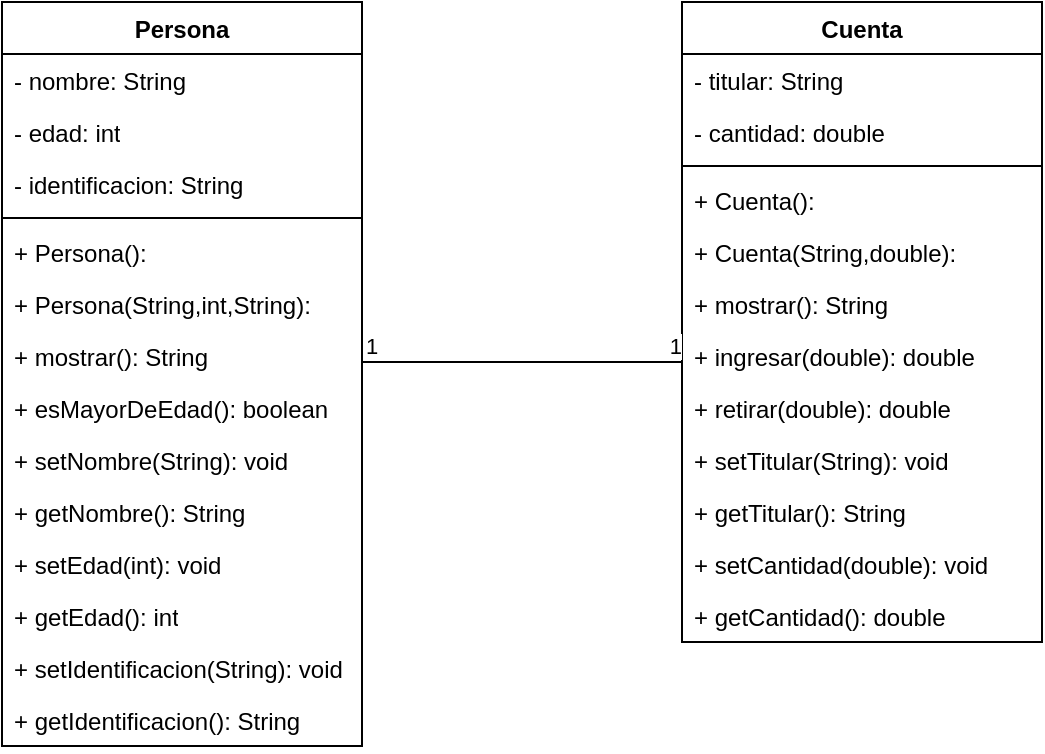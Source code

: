 <mxfile version="21.8.2" type="device">
  <diagram id="C5RBs43oDa-KdzZeNtuy" name="Page-1">
    <mxGraphModel dx="794" dy="424" grid="1" gridSize="10" guides="1" tooltips="1" connect="1" arrows="1" fold="1" page="1" pageScale="1" pageWidth="827" pageHeight="1169" math="0" shadow="0">
      <root>
        <mxCell id="WIyWlLk6GJQsqaUBKTNV-0" />
        <mxCell id="WIyWlLk6GJQsqaUBKTNV-1" parent="WIyWlLk6GJQsqaUBKTNV-0" />
        <mxCell id="hFnYwbMSKEPuxGPHqivt-0" value="Persona" style="swimlane;fontStyle=1;align=center;verticalAlign=top;childLayout=stackLayout;horizontal=1;startSize=26;horizontalStack=0;resizeParent=1;resizeParentMax=0;resizeLast=0;collapsible=1;marginBottom=0;whiteSpace=wrap;html=1;" parent="WIyWlLk6GJQsqaUBKTNV-1" vertex="1">
          <mxGeometry x="150" y="280" width="180" height="372" as="geometry" />
        </mxCell>
        <mxCell id="hFnYwbMSKEPuxGPHqivt-1" value="- nombre: String&lt;br&gt;&lt;br&gt;" style="text;strokeColor=none;fillColor=none;align=left;verticalAlign=top;spacingLeft=4;spacingRight=4;overflow=hidden;rotatable=0;points=[[0,0.5],[1,0.5]];portConstraint=eastwest;whiteSpace=wrap;html=1;" parent="hFnYwbMSKEPuxGPHqivt-0" vertex="1">
          <mxGeometry y="26" width="180" height="26" as="geometry" />
        </mxCell>
        <mxCell id="hFnYwbMSKEPuxGPHqivt-11" value="- edad: int&lt;br&gt;" style="text;strokeColor=none;fillColor=none;align=left;verticalAlign=top;spacingLeft=4;spacingRight=4;overflow=hidden;rotatable=0;points=[[0,0.5],[1,0.5]];portConstraint=eastwest;whiteSpace=wrap;html=1;" parent="hFnYwbMSKEPuxGPHqivt-0" vertex="1">
          <mxGeometry y="52" width="180" height="26" as="geometry" />
        </mxCell>
        <mxCell id="hFnYwbMSKEPuxGPHqivt-12" value="- identificacion: String&lt;br&gt;" style="text;strokeColor=none;fillColor=none;align=left;verticalAlign=top;spacingLeft=4;spacingRight=4;overflow=hidden;rotatable=0;points=[[0,0.5],[1,0.5]];portConstraint=eastwest;whiteSpace=wrap;html=1;" parent="hFnYwbMSKEPuxGPHqivt-0" vertex="1">
          <mxGeometry y="78" width="180" height="26" as="geometry" />
        </mxCell>
        <mxCell id="hFnYwbMSKEPuxGPHqivt-2" value="" style="line;strokeWidth=1;fillColor=none;align=left;verticalAlign=middle;spacingTop=-1;spacingLeft=3;spacingRight=3;rotatable=0;labelPosition=right;points=[];portConstraint=eastwest;strokeColor=inherit;" parent="hFnYwbMSKEPuxGPHqivt-0" vertex="1">
          <mxGeometry y="104" width="180" height="8" as="geometry" />
        </mxCell>
        <mxCell id="hFnYwbMSKEPuxGPHqivt-3" value="+ Persona():&amp;nbsp;" style="text;strokeColor=none;fillColor=none;align=left;verticalAlign=top;spacingLeft=4;spacingRight=4;overflow=hidden;rotatable=0;points=[[0,0.5],[1,0.5]];portConstraint=eastwest;whiteSpace=wrap;html=1;" parent="hFnYwbMSKEPuxGPHqivt-0" vertex="1">
          <mxGeometry y="112" width="180" height="26" as="geometry" />
        </mxCell>
        <mxCell id="hFnYwbMSKEPuxGPHqivt-22" value="+ Persona(String,int,String):&amp;nbsp;" style="text;strokeColor=none;fillColor=none;align=left;verticalAlign=top;spacingLeft=4;spacingRight=4;overflow=hidden;rotatable=0;points=[[0,0.5],[1,0.5]];portConstraint=eastwest;whiteSpace=wrap;html=1;" parent="hFnYwbMSKEPuxGPHqivt-0" vertex="1">
          <mxGeometry y="138" width="180" height="26" as="geometry" />
        </mxCell>
        <mxCell id="hFnYwbMSKEPuxGPHqivt-21" value="+ mostrar(): String" style="text;strokeColor=none;fillColor=none;align=left;verticalAlign=top;spacingLeft=4;spacingRight=4;overflow=hidden;rotatable=0;points=[[0,0.5],[1,0.5]];portConstraint=eastwest;whiteSpace=wrap;html=1;" parent="hFnYwbMSKEPuxGPHqivt-0" vertex="1">
          <mxGeometry y="164" width="180" height="26" as="geometry" />
        </mxCell>
        <mxCell id="hFnYwbMSKEPuxGPHqivt-13" value="+ esMayorDeEdad():&amp;nbsp;boolean" style="text;strokeColor=none;fillColor=none;align=left;verticalAlign=top;spacingLeft=4;spacingRight=4;overflow=hidden;rotatable=0;points=[[0,0.5],[1,0.5]];portConstraint=eastwest;whiteSpace=wrap;html=1;" parent="hFnYwbMSKEPuxGPHqivt-0" vertex="1">
          <mxGeometry y="190" width="180" height="26" as="geometry" />
        </mxCell>
        <mxCell id="hFnYwbMSKEPuxGPHqivt-14" value="+&amp;nbsp;setNombre(String): void" style="text;strokeColor=none;fillColor=none;align=left;verticalAlign=top;spacingLeft=4;spacingRight=4;overflow=hidden;rotatable=0;points=[[0,0.5],[1,0.5]];portConstraint=eastwest;whiteSpace=wrap;html=1;" parent="hFnYwbMSKEPuxGPHqivt-0" vertex="1">
          <mxGeometry y="216" width="180" height="26" as="geometry" />
        </mxCell>
        <mxCell id="hFnYwbMSKEPuxGPHqivt-15" value="+&amp;nbsp;getNombre&lt;span style=&quot;background-color: initial;&quot;&gt;():&amp;nbsp;&lt;/span&gt;String" style="text;strokeColor=none;fillColor=none;align=left;verticalAlign=top;spacingLeft=4;spacingRight=4;overflow=hidden;rotatable=0;points=[[0,0.5],[1,0.5]];portConstraint=eastwest;whiteSpace=wrap;html=1;" parent="hFnYwbMSKEPuxGPHqivt-0" vertex="1">
          <mxGeometry y="242" width="180" height="26" as="geometry" />
        </mxCell>
        <mxCell id="hFnYwbMSKEPuxGPHqivt-17" value="+&amp;nbsp;setEdad&lt;span style=&quot;background-color: initial;&quot;&gt;(int):&amp;nbsp;&lt;/span&gt;&lt;span style=&quot;background-color: initial;&quot;&gt;void&lt;/span&gt;" style="text;strokeColor=none;fillColor=none;align=left;verticalAlign=top;spacingLeft=4;spacingRight=4;overflow=hidden;rotatable=0;points=[[0,0.5],[1,0.5]];portConstraint=eastwest;whiteSpace=wrap;html=1;" parent="hFnYwbMSKEPuxGPHqivt-0" vertex="1">
          <mxGeometry y="268" width="180" height="26" as="geometry" />
        </mxCell>
        <mxCell id="hFnYwbMSKEPuxGPHqivt-18" value="+&amp;nbsp;getEdad&lt;span style=&quot;background-color: initial;&quot;&gt;(): int&lt;/span&gt;" style="text;strokeColor=none;fillColor=none;align=left;verticalAlign=top;spacingLeft=4;spacingRight=4;overflow=hidden;rotatable=0;points=[[0,0.5],[1,0.5]];portConstraint=eastwest;whiteSpace=wrap;html=1;" parent="hFnYwbMSKEPuxGPHqivt-0" vertex="1">
          <mxGeometry y="294" width="180" height="26" as="geometry" />
        </mxCell>
        <mxCell id="hFnYwbMSKEPuxGPHqivt-19" value="+&amp;nbsp;setIdentificacion&lt;span style=&quot;background-color: initial;&quot;&gt;(String): void&lt;/span&gt;" style="text;strokeColor=none;fillColor=none;align=left;verticalAlign=top;spacingLeft=4;spacingRight=4;overflow=hidden;rotatable=0;points=[[0,0.5],[1,0.5]];portConstraint=eastwest;whiteSpace=wrap;html=1;" parent="hFnYwbMSKEPuxGPHqivt-0" vertex="1">
          <mxGeometry y="320" width="180" height="26" as="geometry" />
        </mxCell>
        <mxCell id="hFnYwbMSKEPuxGPHqivt-20" value="+&amp;nbsp;getIdentificacion&lt;span style=&quot;background-color: initial;&quot;&gt;():&amp;nbsp;&lt;/span&gt;String" style="text;strokeColor=none;fillColor=none;align=left;verticalAlign=top;spacingLeft=4;spacingRight=4;overflow=hidden;rotatable=0;points=[[0,0.5],[1,0.5]];portConstraint=eastwest;whiteSpace=wrap;html=1;" parent="hFnYwbMSKEPuxGPHqivt-0" vertex="1">
          <mxGeometry y="346" width="180" height="26" as="geometry" />
        </mxCell>
        <mxCell id="Rw7XC9NeXHI89EkEdVCT-0" value="Cuenta" style="swimlane;fontStyle=1;align=center;verticalAlign=top;childLayout=stackLayout;horizontal=1;startSize=26;horizontalStack=0;resizeParent=1;resizeParentMax=0;resizeLast=0;collapsible=1;marginBottom=0;whiteSpace=wrap;html=1;" vertex="1" parent="WIyWlLk6GJQsqaUBKTNV-1">
          <mxGeometry x="490" y="280" width="180" height="320" as="geometry" />
        </mxCell>
        <mxCell id="Rw7XC9NeXHI89EkEdVCT-1" value="- titular: String&lt;br&gt;" style="text;strokeColor=none;fillColor=none;align=left;verticalAlign=top;spacingLeft=4;spacingRight=4;overflow=hidden;rotatable=0;points=[[0,0.5],[1,0.5]];portConstraint=eastwest;whiteSpace=wrap;html=1;" vertex="1" parent="Rw7XC9NeXHI89EkEdVCT-0">
          <mxGeometry y="26" width="180" height="26" as="geometry" />
        </mxCell>
        <mxCell id="Rw7XC9NeXHI89EkEdVCT-2" value="- cantidad: double" style="text;strokeColor=none;fillColor=none;align=left;verticalAlign=top;spacingLeft=4;spacingRight=4;overflow=hidden;rotatable=0;points=[[0,0.5],[1,0.5]];portConstraint=eastwest;whiteSpace=wrap;html=1;" vertex="1" parent="Rw7XC9NeXHI89EkEdVCT-0">
          <mxGeometry y="52" width="180" height="26" as="geometry" />
        </mxCell>
        <mxCell id="Rw7XC9NeXHI89EkEdVCT-4" value="" style="line;strokeWidth=1;fillColor=none;align=left;verticalAlign=middle;spacingTop=-1;spacingLeft=3;spacingRight=3;rotatable=0;labelPosition=right;points=[];portConstraint=eastwest;strokeColor=inherit;" vertex="1" parent="Rw7XC9NeXHI89EkEdVCT-0">
          <mxGeometry y="78" width="180" height="8" as="geometry" />
        </mxCell>
        <mxCell id="Rw7XC9NeXHI89EkEdVCT-5" value="+ Cuenta():&amp;nbsp;" style="text;strokeColor=none;fillColor=none;align=left;verticalAlign=top;spacingLeft=4;spacingRight=4;overflow=hidden;rotatable=0;points=[[0,0.5],[1,0.5]];portConstraint=eastwest;whiteSpace=wrap;html=1;" vertex="1" parent="Rw7XC9NeXHI89EkEdVCT-0">
          <mxGeometry y="86" width="180" height="26" as="geometry" />
        </mxCell>
        <mxCell id="Rw7XC9NeXHI89EkEdVCT-6" value="+ Cuenta(String,double):&amp;nbsp;" style="text;strokeColor=none;fillColor=none;align=left;verticalAlign=top;spacingLeft=4;spacingRight=4;overflow=hidden;rotatable=0;points=[[0,0.5],[1,0.5]];portConstraint=eastwest;whiteSpace=wrap;html=1;" vertex="1" parent="Rw7XC9NeXHI89EkEdVCT-0">
          <mxGeometry y="112" width="180" height="26" as="geometry" />
        </mxCell>
        <mxCell id="Rw7XC9NeXHI89EkEdVCT-7" value="+ mostrar(): String" style="text;strokeColor=none;fillColor=none;align=left;verticalAlign=top;spacingLeft=4;spacingRight=4;overflow=hidden;rotatable=0;points=[[0,0.5],[1,0.5]];portConstraint=eastwest;whiteSpace=wrap;html=1;" vertex="1" parent="Rw7XC9NeXHI89EkEdVCT-0">
          <mxGeometry y="138" width="180" height="26" as="geometry" />
        </mxCell>
        <mxCell id="Rw7XC9NeXHI89EkEdVCT-8" value="+ ingresar(double):&amp;nbsp;double" style="text;strokeColor=none;fillColor=none;align=left;verticalAlign=top;spacingLeft=4;spacingRight=4;overflow=hidden;rotatable=0;points=[[0,0.5],[1,0.5]];portConstraint=eastwest;whiteSpace=wrap;html=1;" vertex="1" parent="Rw7XC9NeXHI89EkEdVCT-0">
          <mxGeometry y="164" width="180" height="26" as="geometry" />
        </mxCell>
        <mxCell id="Rw7XC9NeXHI89EkEdVCT-16" value="+ retirar(double):&amp;nbsp;double" style="text;strokeColor=none;fillColor=none;align=left;verticalAlign=top;spacingLeft=4;spacingRight=4;overflow=hidden;rotatable=0;points=[[0,0.5],[1,0.5]];portConstraint=eastwest;whiteSpace=wrap;html=1;" vertex="1" parent="Rw7XC9NeXHI89EkEdVCT-0">
          <mxGeometry y="190" width="180" height="26" as="geometry" />
        </mxCell>
        <mxCell id="Rw7XC9NeXHI89EkEdVCT-9" value="+&amp;nbsp;setTitular&lt;span style=&quot;background-color: initial;&quot;&gt;(String): void&lt;/span&gt;" style="text;strokeColor=none;fillColor=none;align=left;verticalAlign=top;spacingLeft=4;spacingRight=4;overflow=hidden;rotatable=0;points=[[0,0.5],[1,0.5]];portConstraint=eastwest;whiteSpace=wrap;html=1;" vertex="1" parent="Rw7XC9NeXHI89EkEdVCT-0">
          <mxGeometry y="216" width="180" height="26" as="geometry" />
        </mxCell>
        <mxCell id="Rw7XC9NeXHI89EkEdVCT-10" value="+&amp;nbsp;getTitular&lt;span style=&quot;background-color: initial;&quot;&gt;():&amp;nbsp;&lt;/span&gt;&lt;span style=&quot;background-color: initial;&quot;&gt;String&lt;/span&gt;" style="text;strokeColor=none;fillColor=none;align=left;verticalAlign=top;spacingLeft=4;spacingRight=4;overflow=hidden;rotatable=0;points=[[0,0.5],[1,0.5]];portConstraint=eastwest;whiteSpace=wrap;html=1;" vertex="1" parent="Rw7XC9NeXHI89EkEdVCT-0">
          <mxGeometry y="242" width="180" height="26" as="geometry" />
        </mxCell>
        <mxCell id="Rw7XC9NeXHI89EkEdVCT-11" value="+&amp;nbsp;setCantidad&lt;span style=&quot;background-color: initial;&quot;&gt;(double):&amp;nbsp;&lt;/span&gt;&lt;span style=&quot;background-color: initial;&quot;&gt;void&lt;/span&gt;" style="text;strokeColor=none;fillColor=none;align=left;verticalAlign=top;spacingLeft=4;spacingRight=4;overflow=hidden;rotatable=0;points=[[0,0.5],[1,0.5]];portConstraint=eastwest;whiteSpace=wrap;html=1;" vertex="1" parent="Rw7XC9NeXHI89EkEdVCT-0">
          <mxGeometry y="268" width="180" height="26" as="geometry" />
        </mxCell>
        <mxCell id="Rw7XC9NeXHI89EkEdVCT-12" value="+&amp;nbsp;getCantidad&lt;span style=&quot;background-color: initial;&quot;&gt;(): double&lt;/span&gt;" style="text;strokeColor=none;fillColor=none;align=left;verticalAlign=top;spacingLeft=4;spacingRight=4;overflow=hidden;rotatable=0;points=[[0,0.5],[1,0.5]];portConstraint=eastwest;whiteSpace=wrap;html=1;" vertex="1" parent="Rw7XC9NeXHI89EkEdVCT-0">
          <mxGeometry y="294" width="180" height="26" as="geometry" />
        </mxCell>
        <mxCell id="Rw7XC9NeXHI89EkEdVCT-22" value="" style="endArrow=none;html=1;edgeStyle=orthogonalEdgeStyle;rounded=0;" edge="1" parent="WIyWlLk6GJQsqaUBKTNV-1">
          <mxGeometry relative="1" as="geometry">
            <mxPoint x="330" y="460" as="sourcePoint" />
            <mxPoint x="490" y="460" as="targetPoint" />
          </mxGeometry>
        </mxCell>
        <mxCell id="Rw7XC9NeXHI89EkEdVCT-23" value="1" style="edgeLabel;resizable=0;html=1;align=left;verticalAlign=bottom;" connectable="0" vertex="1" parent="Rw7XC9NeXHI89EkEdVCT-22">
          <mxGeometry x="-1" relative="1" as="geometry" />
        </mxCell>
        <mxCell id="Rw7XC9NeXHI89EkEdVCT-24" value="1" style="edgeLabel;resizable=0;html=1;align=right;verticalAlign=bottom;" connectable="0" vertex="1" parent="Rw7XC9NeXHI89EkEdVCT-22">
          <mxGeometry x="1" relative="1" as="geometry" />
        </mxCell>
      </root>
    </mxGraphModel>
  </diagram>
</mxfile>
